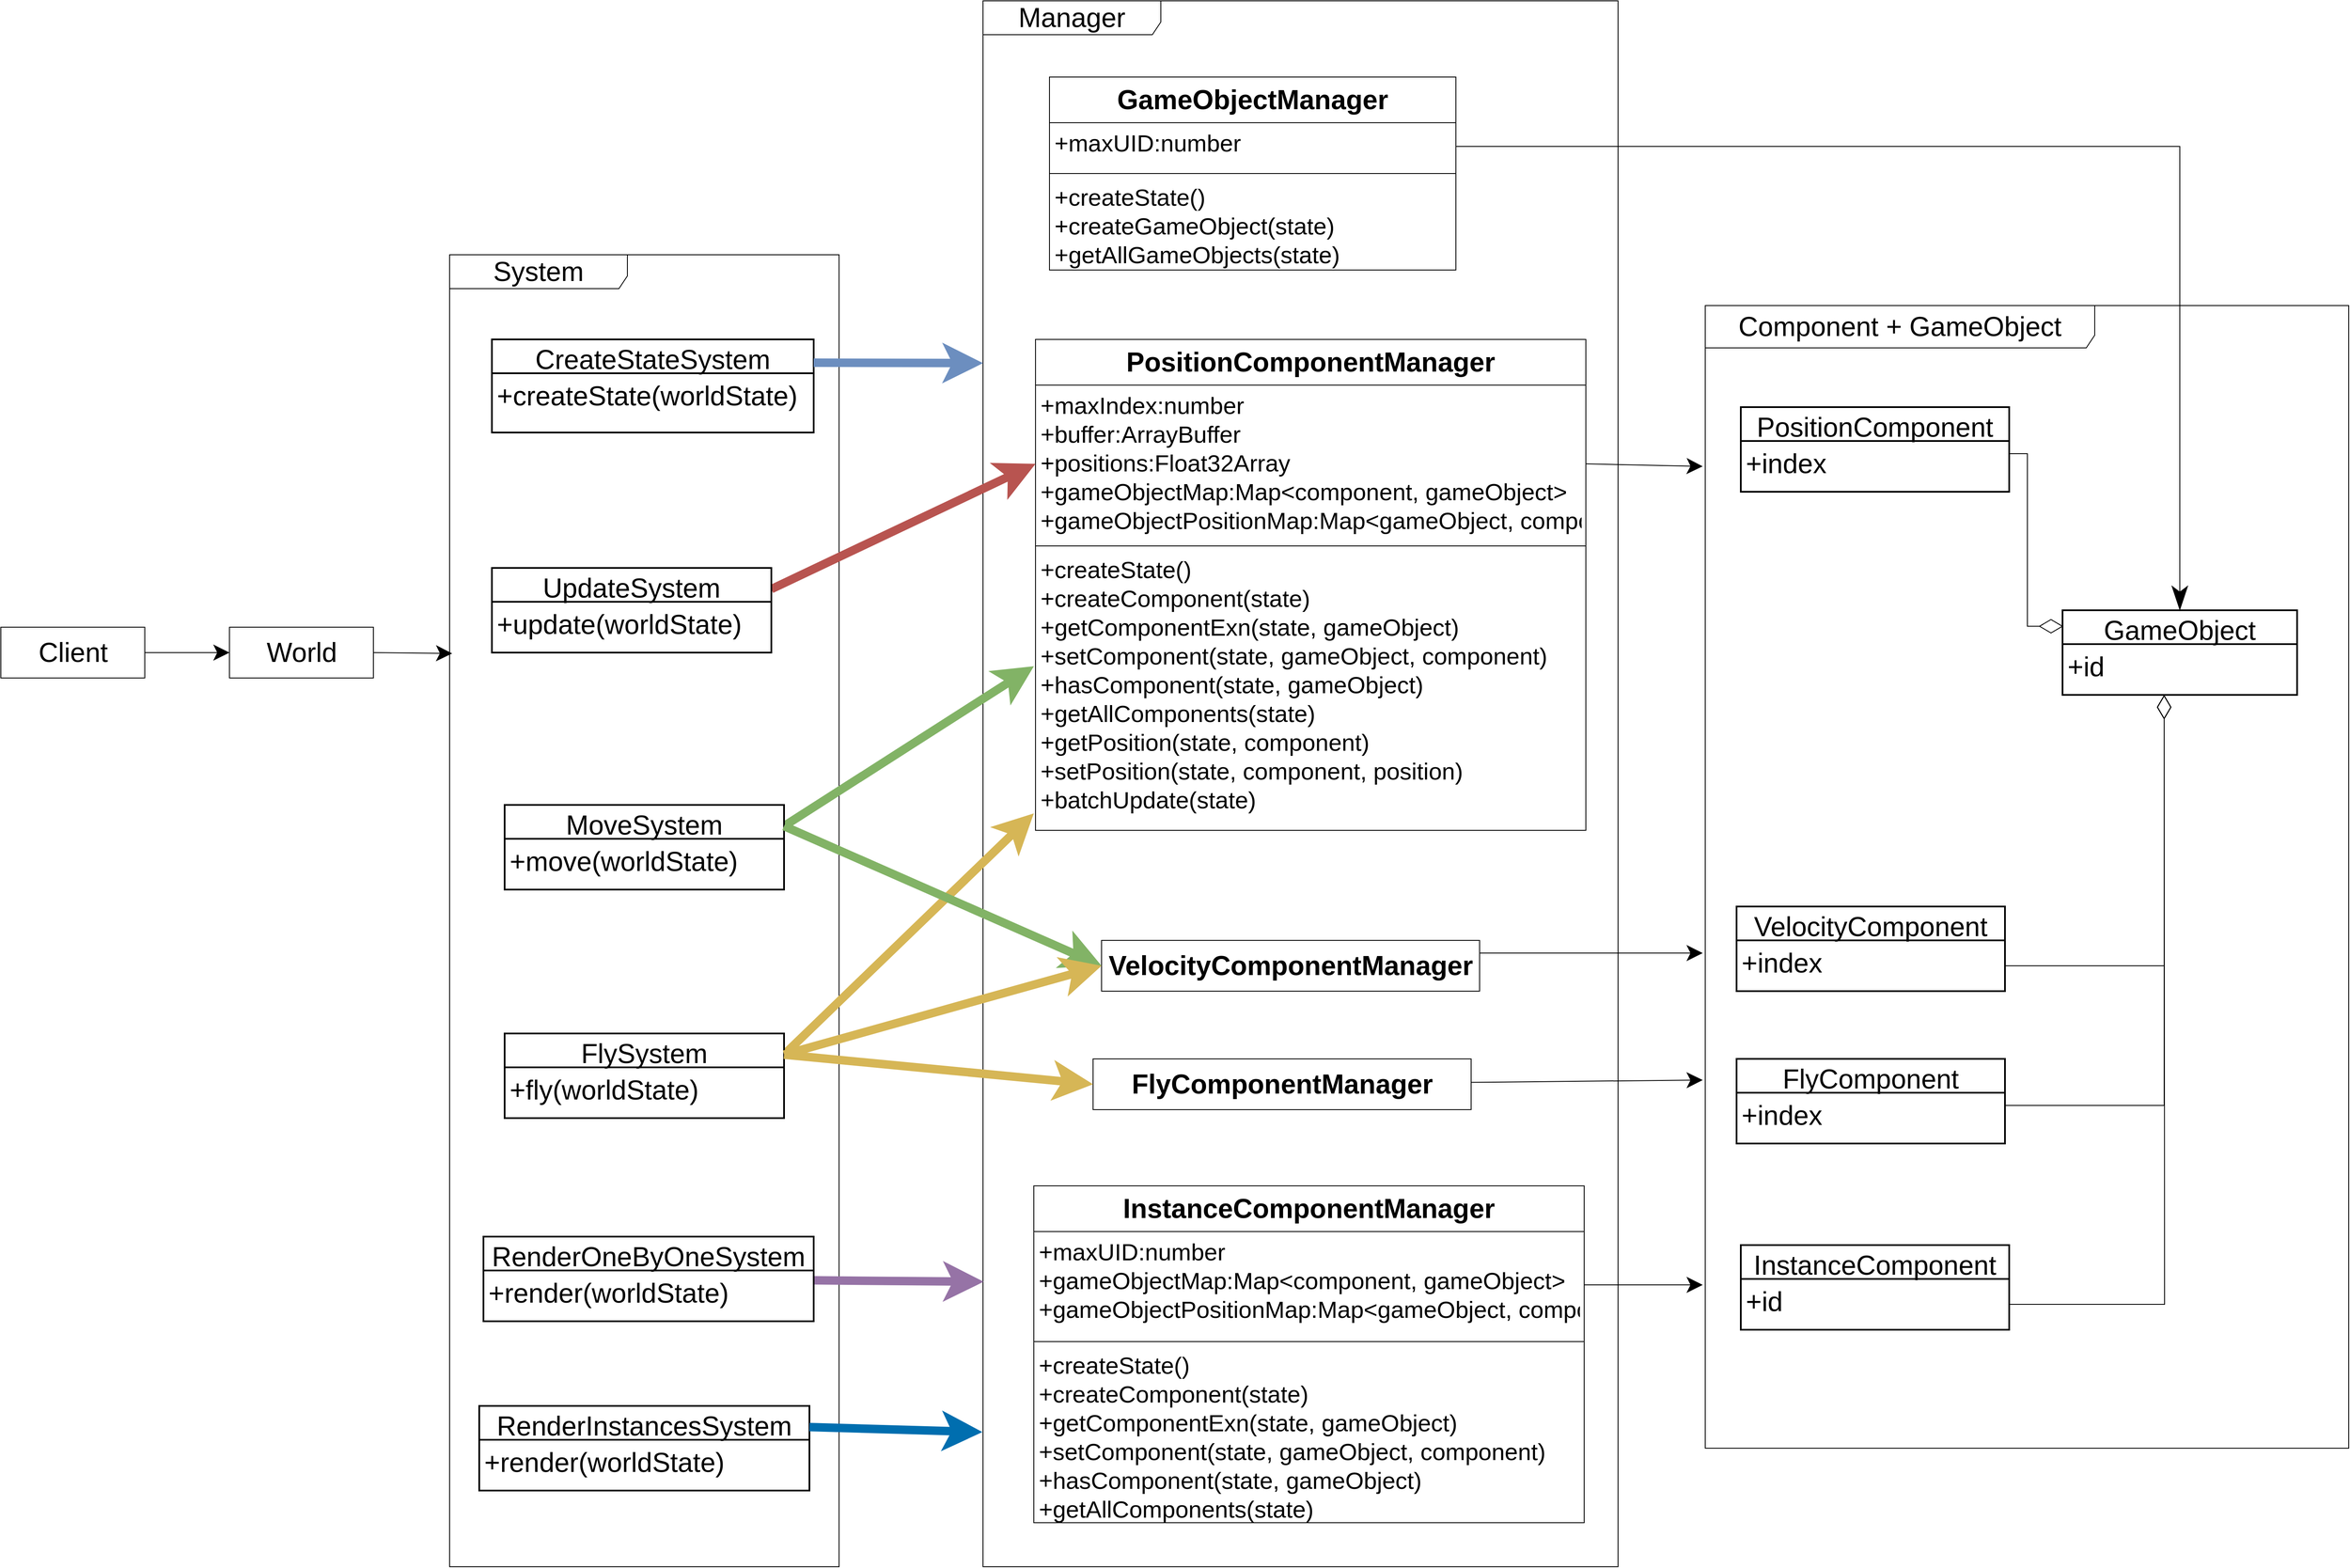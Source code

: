 <mxfile version="14.6.13" type="device"><diagram id="I6RIGWyMNaOjn6wD9zCS" name="第 1 页"><mxGraphModel dx="1590" dy="1757" grid="1" gridSize="10" guides="1" tooltips="1" connect="1" arrows="1" fold="1" page="1" pageScale="1" pageWidth="827" pageHeight="1169" math="0" shadow="0"><root><mxCell id="0"/><mxCell id="1" parent="0"/><mxCell id="blnFFc6vUWVO9lPKBpGo-42" value="&lt;font style=&quot;font-size: 32px&quot;&gt;Manager&lt;/font&gt;" style="shape=umlFrame;whiteSpace=wrap;html=1;width=210;height=40;fontSize=32;" parent="1" vertex="1"><mxGeometry x="370" y="-700" width="750" height="1850" as="geometry"/></mxCell><mxCell id="blnFFc6vUWVO9lPKBpGo-32" value="&lt;font style=&quot;font-size: 32px&quot;&gt;Component + GameObject&lt;/font&gt;" style="shape=umlFrame;whiteSpace=wrap;html=1;width=460;height=50;fontSize=32;" parent="1" vertex="1"><mxGeometry x="1223" y="-340" width="760" height="1350" as="geometry"/></mxCell><mxCell id="blnFFc6vUWVO9lPKBpGo-38" value="&lt;font style=&quot;font-size: 32px&quot;&gt;System&lt;/font&gt;" style="shape=umlFrame;whiteSpace=wrap;html=1;width=210;height=40;fontSize=32;" parent="1" vertex="1"><mxGeometry x="-260" y="-400" width="460" height="1550" as="geometry"/></mxCell><mxCell id="blnFFc6vUWVO9lPKBpGo-100" style="edgeStyle=orthogonalEdgeStyle;rounded=0;orthogonalLoop=1;jettySize=auto;html=1;entryX=1;entryY=0.25;entryDx=0;entryDy=0;startArrow=diamondThin;startFill=0;endArrow=none;endFill=0;startSize=26;endSize=26;strokeWidth=1;exitX=0.003;exitY=0.189;exitDx=0;exitDy=0;exitPerimeter=0;" parent="1" target="blnFFc6vUWVO9lPKBpGo-4" edge="1" source="blnFFc6vUWVO9lPKBpGo-1"><mxGeometry relative="1" as="geometry"><mxPoint x="1650" y="40" as="sourcePoint"/></mxGeometry></mxCell><mxCell id="blnFFc6vUWVO9lPKBpGo-102" style="edgeStyle=orthogonalEdgeStyle;rounded=0;orthogonalLoop=1;jettySize=auto;html=1;entryX=1;entryY=0.25;entryDx=0;entryDy=0;startArrow=diamondThin;startFill=0;endArrow=none;endFill=0;startSize=26;endSize=26;strokeWidth=1;" parent="1" source="blnFFc6vUWVO9lPKBpGo-1" target="blnFFc6vUWVO9lPKBpGo-94" edge="1"><mxGeometry relative="1" as="geometry"><Array as="points"><mxPoint x="1765" y="605"/></Array></mxGeometry></mxCell><mxCell id="blnFFc6vUWVO9lPKBpGo-1" value="GameObject" style="swimlane;childLayout=stackLayout;horizontal=1;startSize=40;horizontalStack=0;rounded=0;fontSize=32;fontStyle=0;strokeWidth=2;resizeParent=0;resizeLast=1;shadow=0;dashed=0;align=center;" parent="1" vertex="1"><mxGeometry x="1645" y="20" width="277" height="100" as="geometry"/></mxCell><mxCell id="blnFFc6vUWVO9lPKBpGo-2" value="+id&#10;" style="align=left;strokeColor=none;fillColor=none;spacingLeft=4;fontSize=32;verticalAlign=top;resizable=0;rotatable=0;part=1;" parent="blnFFc6vUWVO9lPKBpGo-1" vertex="1"><mxGeometry y="40" width="277" height="60" as="geometry"/></mxCell><mxCell id="blnFFc6vUWVO9lPKBpGo-3" value="PositionComponent" style="swimlane;childLayout=stackLayout;horizontal=1;startSize=40;horizontalStack=0;rounded=0;fontSize=32;fontStyle=0;strokeWidth=2;resizeParent=0;resizeLast=1;shadow=0;dashed=0;align=center;" parent="1" vertex="1"><mxGeometry x="1265" y="-220" width="317" height="100" as="geometry"/></mxCell><mxCell id="blnFFc6vUWVO9lPKBpGo-4" value="+index" style="align=left;strokeColor=none;fillColor=none;spacingLeft=4;fontSize=32;verticalAlign=top;resizable=0;rotatable=0;part=1;" parent="blnFFc6vUWVO9lPKBpGo-3" vertex="1"><mxGeometry y="40" width="317" height="60" as="geometry"/></mxCell><mxCell id="blnFFc6vUWVO9lPKBpGo-12" style="rounded=0;orthogonalLoop=1;jettySize=auto;html=1;endArrow=classic;endFill=1;startSize=16;endSize=16;exitX=1;exitY=0.5;exitDx=0;exitDy=0;" parent="1" source="blnFFc6vUWVO9lPKBpGo-9" edge="1"><mxGeometry relative="1" as="geometry"><mxPoint x="1079" y="7.19" as="sourcePoint"/><mxPoint x="1220" y="-150" as="targetPoint"/></mxGeometry></mxCell><mxCell id="blnFFc6vUWVO9lPKBpGo-8" value="PositionComponentManager" style="swimlane;fontStyle=1;align=center;verticalAlign=top;childLayout=stackLayout;horizontal=1;startSize=54;horizontalStack=0;resizeParent=1;resizeParentMax=0;resizeLast=0;collapsible=1;marginBottom=0;fontSize=32;" parent="1" vertex="1"><mxGeometry x="432" y="-300" width="650" height="580" as="geometry"/></mxCell><mxCell id="blnFFc6vUWVO9lPKBpGo-9" value="+maxIndex:number&#10;+buffer:ArrayBuffer&#10;+positions:Float32Array&#10;+gameObjectMap:Map&lt;component, gameObject&gt;&#10;+gameObjectPositionMap:Map&lt;gameObject, component&gt;" style="text;strokeColor=none;fillColor=none;align=left;verticalAlign=top;spacingLeft=4;spacingRight=4;overflow=hidden;rotatable=0;points=[[0,0.5],[1,0.5]];portConstraint=eastwest;fontSize=28;" parent="blnFFc6vUWVO9lPKBpGo-8" vertex="1"><mxGeometry y="54" width="650" height="186" as="geometry"/></mxCell><mxCell id="blnFFc6vUWVO9lPKBpGo-10" value="" style="line;strokeWidth=1;fillColor=none;align=left;verticalAlign=middle;spacingTop=-1;spacingLeft=3;spacingRight=3;rotatable=0;labelPosition=right;points=[];portConstraint=eastwest;" parent="blnFFc6vUWVO9lPKBpGo-8" vertex="1"><mxGeometry y="240" width="650" height="8" as="geometry"/></mxCell><mxCell id="blnFFc6vUWVO9lPKBpGo-11" value="+createState()&#10;+createComponent(state)&#10;+getComponentExn(state, gameObject)&#10;+setComponent(state, gameObject, component)&#10;+hasComponent(state, gameObject)&#10;+getAllComponents(state)&#10;+getPosition(state, component)&#10;+setPosition(state, component, position)&#10;+batchUpdate(state)" style="text;strokeColor=none;fillColor=none;align=left;verticalAlign=top;spacingLeft=4;spacingRight=4;overflow=hidden;rotatable=0;points=[[0,0.5],[1,0.5]];portConstraint=eastwest;fontSize=28;" parent="blnFFc6vUWVO9lPKBpGo-8" vertex="1"><mxGeometry y="248" width="650" height="332" as="geometry"/></mxCell><mxCell id="blnFFc6vUWVO9lPKBpGo-83" style="edgeStyle=none;rounded=0;orthogonalLoop=1;jettySize=auto;html=1;entryX=0;entryY=0.5;entryDx=0;entryDy=0;startArrow=none;startFill=0;endArrow=classic;endFill=1;startSize=16;endSize=16;exitX=1;exitY=0.25;exitDx=0;exitDy=0;fillColor=#f8cecc;strokeColor=#b85450;strokeWidth=10;" parent="1" source="blnFFc6vUWVO9lPKBpGo-13" target="blnFFc6vUWVO9lPKBpGo-9" edge="1"><mxGeometry relative="1" as="geometry"/></mxCell><mxCell id="blnFFc6vUWVO9lPKBpGo-13" value="UpdateSystem" style="swimlane;childLayout=stackLayout;horizontal=1;startSize=40;horizontalStack=0;rounded=0;fontSize=32;fontStyle=0;strokeWidth=2;resizeParent=0;resizeLast=1;shadow=0;dashed=0;align=center;" parent="1" vertex="1"><mxGeometry x="-210" y="-30" width="330" height="100" as="geometry"/></mxCell><mxCell id="blnFFc6vUWVO9lPKBpGo-14" value="+update(worldState)&#10;" style="align=left;strokeColor=none;fillColor=none;spacingLeft=4;fontSize=32;verticalAlign=top;resizable=0;rotatable=0;part=1;" parent="blnFFc6vUWVO9lPKBpGo-13" vertex="1"><mxGeometry y="40" width="330" height="60" as="geometry"/></mxCell><mxCell id="blnFFc6vUWVO9lPKBpGo-17" value="VelocityComponent" style="swimlane;childLayout=stackLayout;horizontal=1;startSize=40;horizontalStack=0;rounded=0;fontSize=32;fontStyle=0;strokeWidth=2;resizeParent=0;resizeLast=1;shadow=0;dashed=0;align=center;" parent="1" vertex="1"><mxGeometry x="1260" y="370" width="317" height="100" as="geometry"/></mxCell><mxCell id="blnFFc6vUWVO9lPKBpGo-18" value="+index" style="align=left;strokeColor=none;fillColor=none;spacingLeft=4;fontSize=32;verticalAlign=top;resizable=0;rotatable=0;part=1;" parent="blnFFc6vUWVO9lPKBpGo-17" vertex="1"><mxGeometry y="40" width="317" height="60" as="geometry"/></mxCell><mxCell id="blnFFc6vUWVO9lPKBpGo-24" style="rounded=0;orthogonalLoop=1;jettySize=auto;html=1;endArrow=classic;endFill=1;startSize=16;endSize=16;exitX=1;exitY=0.25;exitDx=0;exitDy=0;" parent="1" source="blnFFc6vUWVO9lPKBpGo-60" edge="1"><mxGeometry relative="1" as="geometry"><mxPoint x="785.296" y="464" as="sourcePoint"/><mxPoint x="1220" y="425" as="targetPoint"/></mxGeometry></mxCell><mxCell id="blnFFc6vUWVO9lPKBpGo-28" value="GameObjectManager" style="swimlane;fontStyle=1;align=center;verticalAlign=top;childLayout=stackLayout;horizontal=1;startSize=54;horizontalStack=0;resizeParent=1;resizeParentMax=0;resizeLast=0;collapsible=1;marginBottom=0;fontSize=32;" parent="1" vertex="1"><mxGeometry x="448.5" y="-610" width="480" height="228" as="geometry"/></mxCell><mxCell id="blnFFc6vUWVO9lPKBpGo-29" value="+maxUID:number" style="text;strokeColor=none;fillColor=none;align=left;verticalAlign=top;spacingLeft=4;spacingRight=4;overflow=hidden;rotatable=0;points=[[0,0.5],[1,0.5]];portConstraint=eastwest;fontSize=28;" parent="blnFFc6vUWVO9lPKBpGo-28" vertex="1"><mxGeometry y="54" width="480" height="56" as="geometry"/></mxCell><mxCell id="blnFFc6vUWVO9lPKBpGo-30" value="" style="line;strokeWidth=1;fillColor=none;align=left;verticalAlign=middle;spacingTop=-1;spacingLeft=3;spacingRight=3;rotatable=0;labelPosition=right;points=[];portConstraint=eastwest;" parent="blnFFc6vUWVO9lPKBpGo-28" vertex="1"><mxGeometry y="110" width="480" height="8" as="geometry"/></mxCell><mxCell id="blnFFc6vUWVO9lPKBpGo-31" value="+createState()&#10;+createGameObject(state)&#10;+getAllGameObjects(state)" style="text;strokeColor=none;fillColor=none;align=left;verticalAlign=top;spacingLeft=4;spacingRight=4;overflow=hidden;rotatable=0;points=[[0,0.5],[1,0.5]];portConstraint=eastwest;fontSize=28;" parent="blnFFc6vUWVO9lPKBpGo-28" vertex="1"><mxGeometry y="118" width="480" height="110" as="geometry"/></mxCell><mxCell id="blnFFc6vUWVO9lPKBpGo-91" style="edgeStyle=none;rounded=0;orthogonalLoop=1;jettySize=auto;html=1;startArrow=none;startFill=0;endArrow=classic;endFill=1;startSize=16;endSize=16;strokeWidth=1;exitX=1;exitY=0.5;exitDx=0;exitDy=0;" parent="1" source="blnFFc6vUWVO9lPKBpGo-36" edge="1"><mxGeometry relative="1" as="geometry"><mxPoint x="-257" y="71" as="targetPoint"/></mxGeometry></mxCell><mxCell id="blnFFc6vUWVO9lPKBpGo-36" value="World" style="html=1;fontSize=32;" parent="1" vertex="1"><mxGeometry x="-520" y="40.0" width="170" height="60" as="geometry"/></mxCell><mxCell id="blnFFc6vUWVO9lPKBpGo-92" style="edgeStyle=none;rounded=0;orthogonalLoop=1;jettySize=auto;html=1;startArrow=none;startFill=0;endArrow=classic;endFill=1;startSize=16;endSize=16;strokeWidth=1;" parent="1" source="blnFFc6vUWVO9lPKBpGo-37" target="blnFFc6vUWVO9lPKBpGo-36" edge="1"><mxGeometry relative="1" as="geometry"/></mxCell><mxCell id="blnFFc6vUWVO9lPKBpGo-37" value="Client" style="html=1;fontSize=32;" parent="1" vertex="1"><mxGeometry x="-790" y="40.0" width="170" height="60" as="geometry"/></mxCell><mxCell id="blnFFc6vUWVO9lPKBpGo-39" value="CreateStateSystem" style="swimlane;childLayout=stackLayout;horizontal=1;startSize=40;horizontalStack=0;rounded=0;fontSize=32;fontStyle=0;strokeWidth=2;resizeParent=0;resizeLast=1;shadow=0;dashed=0;align=center;" parent="1" vertex="1"><mxGeometry x="-210" y="-300" width="380" height="110" as="geometry"/></mxCell><mxCell id="blnFFc6vUWVO9lPKBpGo-40" value="+createState(worldState)" style="align=left;strokeColor=none;fillColor=none;spacingLeft=4;fontSize=32;verticalAlign=top;resizable=0;rotatable=0;part=1;" parent="blnFFc6vUWVO9lPKBpGo-39" vertex="1"><mxGeometry y="40" width="380" height="70" as="geometry"/></mxCell><mxCell id="blnFFc6vUWVO9lPKBpGo-59" style="edgeStyle=none;rounded=0;orthogonalLoop=1;jettySize=auto;html=1;startArrow=none;startFill=0;endArrow=classic;endFill=1;startSize=16;endSize=16;fillColor=#dae8fc;strokeColor=#6c8ebf;exitX=1;exitY=0.25;exitDx=0;exitDy=0;strokeWidth=10;" parent="1" source="blnFFc6vUWVO9lPKBpGo-39" edge="1"><mxGeometry relative="1" as="geometry"><mxPoint x="370" y="-272" as="targetPoint"/></mxGeometry></mxCell><mxCell id="blnFFc6vUWVO9lPKBpGo-60" value="&lt;span style=&quot;font-weight: 700&quot;&gt;VelocityComponentManager&lt;/span&gt;" style="html=1;fontSize=32;" parent="1" vertex="1"><mxGeometry x="510" y="410" width="446.5" height="60" as="geometry"/></mxCell><mxCell id="blnFFc6vUWVO9lPKBpGo-97" style="edgeStyle=none;rounded=0;orthogonalLoop=1;jettySize=auto;html=1;startArrow=none;startFill=0;endArrow=classic;endFill=1;startSize=16;endSize=16;strokeWidth=1;" parent="1" source="blnFFc6vUWVO9lPKBpGo-61" edge="1"><mxGeometry relative="1" as="geometry"><mxPoint x="1220" y="575" as="targetPoint"/></mxGeometry></mxCell><mxCell id="blnFFc6vUWVO9lPKBpGo-61" value="&lt;span style=&quot;font-weight: 700&quot;&gt;FlyComponentManager&lt;/span&gt;" style="html=1;fontSize=32;" parent="1" vertex="1"><mxGeometry x="500" y="550" width="446.5" height="60" as="geometry"/></mxCell><mxCell id="blnFFc6vUWVO9lPKBpGo-98" style="edgeStyle=none;rounded=0;orthogonalLoop=1;jettySize=auto;html=1;startArrow=none;startFill=0;endArrow=classic;endFill=1;startSize=16;endSize=16;strokeWidth=1;exitX=1;exitY=0.5;exitDx=0;exitDy=0;" parent="1" source="blnFFc6vUWVO9lPKBpGo-67" edge="1"><mxGeometry relative="1" as="geometry"><mxPoint x="1220" y="817" as="targetPoint"/></mxGeometry></mxCell><mxCell id="blnFFc6vUWVO9lPKBpGo-66" value="InstanceComponentManager" style="swimlane;fontStyle=1;align=center;verticalAlign=top;childLayout=stackLayout;horizontal=1;startSize=54;horizontalStack=0;resizeParent=1;resizeParentMax=0;resizeLast=0;collapsible=1;marginBottom=0;fontSize=32;" parent="1" vertex="1"><mxGeometry x="430" y="700" width="650" height="398" as="geometry"/></mxCell><mxCell id="blnFFc6vUWVO9lPKBpGo-67" value="+maxUID:number&#10;+gameObjectMap:Map&lt;component, gameObject&gt;&#10;+gameObjectPositionMap:Map&lt;gameObject, component&gt;" style="text;strokeColor=none;fillColor=none;align=left;verticalAlign=top;spacingLeft=4;spacingRight=4;overflow=hidden;rotatable=0;points=[[0,0.5],[1,0.5]];portConstraint=eastwest;fontSize=28;" parent="blnFFc6vUWVO9lPKBpGo-66" vertex="1"><mxGeometry y="54" width="650" height="126" as="geometry"/></mxCell><mxCell id="blnFFc6vUWVO9lPKBpGo-68" value="" style="line;strokeWidth=1;fillColor=none;align=left;verticalAlign=middle;spacingTop=-1;spacingLeft=3;spacingRight=3;rotatable=0;labelPosition=right;points=[];portConstraint=eastwest;" parent="blnFFc6vUWVO9lPKBpGo-66" vertex="1"><mxGeometry y="180" width="650" height="8" as="geometry"/></mxCell><mxCell id="blnFFc6vUWVO9lPKBpGo-69" value="+createState()&#10;+createComponent(state)&#10;+getComponentExn(state, gameObject)&#10;+setComponent(state, gameObject, component)&#10;+hasComponent(state, gameObject)&#10;+getAllComponents(state)" style="text;strokeColor=none;fillColor=none;align=left;verticalAlign=top;spacingLeft=4;spacingRight=4;overflow=hidden;rotatable=0;points=[[0,0.5],[1,0.5]];portConstraint=eastwest;fontSize=28;" parent="blnFFc6vUWVO9lPKBpGo-66" vertex="1"><mxGeometry y="188" width="650" height="210" as="geometry"/></mxCell><mxCell id="blnFFc6vUWVO9lPKBpGo-86" style="edgeStyle=none;rounded=0;orthogonalLoop=1;jettySize=auto;html=1;startArrow=none;startFill=0;endArrow=classic;endFill=1;startSize=16;endSize=16;exitX=1;exitY=0.25;exitDx=0;exitDy=0;fillColor=#fff2cc;strokeColor=#d6b656;strokeWidth=10;" parent="1" source="blnFFc6vUWVO9lPKBpGo-72" edge="1"><mxGeometry relative="1" as="geometry"><mxPoint x="430" y="260" as="targetPoint"/></mxGeometry></mxCell><mxCell id="blnFFc6vUWVO9lPKBpGo-72" value="FlySystem" style="swimlane;childLayout=stackLayout;horizontal=1;startSize=40;horizontalStack=0;rounded=0;fontSize=32;fontStyle=0;strokeWidth=2;resizeParent=0;resizeLast=1;shadow=0;dashed=0;align=center;" parent="1" vertex="1"><mxGeometry x="-195" y="520" width="330" height="100" as="geometry"/></mxCell><mxCell id="blnFFc6vUWVO9lPKBpGo-73" value="+fly(worldState)&#10;" style="align=left;strokeColor=none;fillColor=none;spacingLeft=4;fontSize=32;verticalAlign=top;resizable=0;rotatable=0;part=1;" parent="blnFFc6vUWVO9lPKBpGo-72" vertex="1"><mxGeometry y="40" width="330" height="60" as="geometry"/></mxCell><mxCell id="blnFFc6vUWVO9lPKBpGo-84" style="edgeStyle=none;rounded=0;orthogonalLoop=1;jettySize=auto;html=1;startArrow=none;startFill=0;endArrow=classic;endFill=1;startSize=16;endSize=16;fillColor=#d5e8d4;strokeColor=#82b366;entryX=-0.003;entryY=0.416;entryDx=0;entryDy=0;entryPerimeter=0;exitX=1;exitY=0.25;exitDx=0;exitDy=0;strokeWidth=10;" parent="1" source="blnFFc6vUWVO9lPKBpGo-75" target="blnFFc6vUWVO9lPKBpGo-11" edge="1"><mxGeometry relative="1" as="geometry"/></mxCell><mxCell id="blnFFc6vUWVO9lPKBpGo-75" value="MoveSystem" style="swimlane;childLayout=stackLayout;horizontal=1;startSize=40;horizontalStack=0;rounded=0;fontSize=32;fontStyle=0;strokeWidth=2;resizeParent=0;resizeLast=1;shadow=0;dashed=0;align=center;" parent="1" vertex="1"><mxGeometry x="-195" y="250" width="330" height="100" as="geometry"/></mxCell><mxCell id="blnFFc6vUWVO9lPKBpGo-76" value="+move(worldState)&#10;" style="align=left;strokeColor=none;fillColor=none;spacingLeft=4;fontSize=32;verticalAlign=top;resizable=0;rotatable=0;part=1;" parent="blnFFc6vUWVO9lPKBpGo-75" vertex="1"><mxGeometry y="40" width="330" height="60" as="geometry"/></mxCell><mxCell id="blnFFc6vUWVO9lPKBpGo-89" style="edgeStyle=none;rounded=0;orthogonalLoop=1;jettySize=auto;html=1;entryX=0.001;entryY=0.818;entryDx=0;entryDy=0;entryPerimeter=0;startArrow=none;startFill=0;endArrow=classic;endFill=1;startSize=16;endSize=16;fillColor=#e1d5e7;strokeColor=#9673a6;strokeWidth=10;" parent="1" source="blnFFc6vUWVO9lPKBpGo-79" target="blnFFc6vUWVO9lPKBpGo-42" edge="1"><mxGeometry relative="1" as="geometry"/></mxCell><mxCell id="blnFFc6vUWVO9lPKBpGo-79" value="RenderOneByOneSystem" style="swimlane;childLayout=stackLayout;horizontal=1;startSize=40;horizontalStack=0;rounded=0;fontSize=32;fontStyle=0;strokeWidth=2;resizeParent=0;resizeLast=1;shadow=0;dashed=0;align=center;" parent="1" vertex="1"><mxGeometry x="-220" y="760" width="390" height="100" as="geometry"/></mxCell><mxCell id="blnFFc6vUWVO9lPKBpGo-80" value="+render(worldState)&#10;" style="align=left;strokeColor=none;fillColor=none;spacingLeft=4;fontSize=32;verticalAlign=top;resizable=0;rotatable=0;part=1;" parent="blnFFc6vUWVO9lPKBpGo-79" vertex="1"><mxGeometry y="40" width="390" height="60" as="geometry"/></mxCell><mxCell id="blnFFc6vUWVO9lPKBpGo-81" value="RenderInstancesSystem" style="swimlane;childLayout=stackLayout;horizontal=1;startSize=40;horizontalStack=0;rounded=0;fontSize=32;fontStyle=0;strokeWidth=2;resizeParent=0;resizeLast=1;shadow=0;dashed=0;align=center;" parent="1" vertex="1"><mxGeometry x="-225" y="960" width="390" height="100" as="geometry"/></mxCell><mxCell id="blnFFc6vUWVO9lPKBpGo-82" value="+render(worldState)&#10;" style="align=left;strokeColor=none;fillColor=none;spacingLeft=4;fontSize=32;verticalAlign=top;resizable=0;rotatable=0;part=1;" parent="blnFFc6vUWVO9lPKBpGo-81" vertex="1"><mxGeometry y="40" width="390" height="60" as="geometry"/></mxCell><mxCell id="blnFFc6vUWVO9lPKBpGo-85" style="edgeStyle=none;rounded=0;orthogonalLoop=1;jettySize=auto;html=1;entryX=0;entryY=0.5;entryDx=0;entryDy=0;startArrow=none;startFill=0;endArrow=classic;endFill=1;startSize=16;endSize=16;exitX=1;exitY=0.25;exitDx=0;exitDy=0;fillColor=#d5e8d4;strokeColor=#82b366;strokeWidth=10;" parent="1" source="blnFFc6vUWVO9lPKBpGo-75" target="blnFFc6vUWVO9lPKBpGo-60" edge="1"><mxGeometry relative="1" as="geometry"/></mxCell><mxCell id="blnFFc6vUWVO9lPKBpGo-87" style="edgeStyle=none;rounded=0;orthogonalLoop=1;jettySize=auto;html=1;entryX=0;entryY=0.5;entryDx=0;entryDy=0;startArrow=none;startFill=0;endArrow=classic;endFill=1;startSize=16;endSize=16;exitX=1;exitY=0.25;exitDx=0;exitDy=0;fillColor=#fff2cc;strokeColor=#d6b656;strokeWidth=10;" parent="1" source="blnFFc6vUWVO9lPKBpGo-72" target="blnFFc6vUWVO9lPKBpGo-60" edge="1"><mxGeometry relative="1" as="geometry"><mxPoint x="130" y="550" as="sourcePoint"/></mxGeometry></mxCell><mxCell id="blnFFc6vUWVO9lPKBpGo-88" style="edgeStyle=none;rounded=0;orthogonalLoop=1;jettySize=auto;html=1;entryX=0;entryY=0.5;entryDx=0;entryDy=0;startArrow=none;startFill=0;endArrow=classic;endFill=1;startSize=16;endSize=16;exitX=1;exitY=0.25;exitDx=0;exitDy=0;fillColor=#fff2cc;strokeColor=#d6b656;strokeWidth=10;" parent="1" source="blnFFc6vUWVO9lPKBpGo-72" target="blnFFc6vUWVO9lPKBpGo-61" edge="1"><mxGeometry relative="1" as="geometry"/></mxCell><mxCell id="blnFFc6vUWVO9lPKBpGo-90" style="edgeStyle=none;rounded=0;orthogonalLoop=1;jettySize=auto;html=1;entryX=-0.001;entryY=0.914;entryDx=0;entryDy=0;entryPerimeter=0;startArrow=none;startFill=0;endArrow=classic;endFill=1;startSize=16;endSize=16;exitX=1;exitY=0.25;exitDx=0;exitDy=0;fillColor=#1ba1e2;strokeColor=#006EAF;strokeWidth=10;" parent="1" source="blnFFc6vUWVO9lPKBpGo-81" target="blnFFc6vUWVO9lPKBpGo-42" edge="1"><mxGeometry relative="1" as="geometry"/></mxCell><mxCell id="blnFFc6vUWVO9lPKBpGo-93" value="FlyComponent" style="swimlane;childLayout=stackLayout;horizontal=1;startSize=40;horizontalStack=0;rounded=0;fontSize=32;fontStyle=0;strokeWidth=2;resizeParent=0;resizeLast=1;shadow=0;dashed=0;align=center;" parent="1" vertex="1"><mxGeometry x="1260" y="550" width="317" height="100" as="geometry"/></mxCell><mxCell id="blnFFc6vUWVO9lPKBpGo-94" value="+index" style="align=left;strokeColor=none;fillColor=none;spacingLeft=4;fontSize=32;verticalAlign=top;resizable=0;rotatable=0;part=1;" parent="blnFFc6vUWVO9lPKBpGo-93" vertex="1"><mxGeometry y="40" width="317" height="60" as="geometry"/></mxCell><mxCell id="blnFFc6vUWVO9lPKBpGo-95" value="InstanceComponent" style="swimlane;childLayout=stackLayout;horizontal=1;startSize=40;horizontalStack=0;rounded=0;fontSize=32;fontStyle=0;strokeWidth=2;resizeParent=0;resizeLast=1;shadow=0;dashed=0;align=center;" parent="1" vertex="1"><mxGeometry x="1265" y="770" width="317" height="100" as="geometry"/></mxCell><mxCell id="blnFFc6vUWVO9lPKBpGo-96" value="+id" style="align=left;strokeColor=none;fillColor=none;spacingLeft=4;fontSize=32;verticalAlign=top;resizable=0;rotatable=0;part=1;" parent="blnFFc6vUWVO9lPKBpGo-95" vertex="1"><mxGeometry y="40" width="317" height="60" as="geometry"/></mxCell><mxCell id="blnFFc6vUWVO9lPKBpGo-101" style="edgeStyle=orthogonalEdgeStyle;rounded=0;orthogonalLoop=1;jettySize=auto;html=1;entryX=1;entryY=0.5;entryDx=0;entryDy=0;startArrow=diamondThin;startFill=0;endArrow=none;endFill=0;startSize=26;endSize=26;strokeWidth=1;" parent="1" source="blnFFc6vUWVO9lPKBpGo-2" target="blnFFc6vUWVO9lPKBpGo-18" edge="1"><mxGeometry relative="1" as="geometry"><Array as="points"><mxPoint x="1765" y="440"/></Array></mxGeometry></mxCell><mxCell id="blnFFc6vUWVO9lPKBpGo-104" style="edgeStyle=orthogonalEdgeStyle;rounded=0;orthogonalLoop=1;jettySize=auto;html=1;startArrow=none;startFill=0;endArrow=diamondThin;endFill=0;startSize=26;endSize=26;strokeWidth=1;" parent="1" source="blnFFc6vUWVO9lPKBpGo-96" edge="1"><mxGeometry relative="1" as="geometry"><mxPoint x="1765" y="120" as="targetPoint"/></mxGeometry></mxCell><mxCell id="blnFFc6vUWVO9lPKBpGo-105" style="edgeStyle=orthogonalEdgeStyle;rounded=0;orthogonalLoop=1;jettySize=auto;html=1;entryX=0.5;entryY=0;entryDx=0;entryDy=0;startArrow=none;startFill=0;endArrow=classicThin;endFill=1;startSize=26;endSize=26;strokeWidth=1;" parent="1" source="blnFFc6vUWVO9lPKBpGo-29" target="blnFFc6vUWVO9lPKBpGo-1" edge="1"><mxGeometry relative="1" as="geometry"/></mxCell></root></mxGraphModel></diagram></mxfile>
